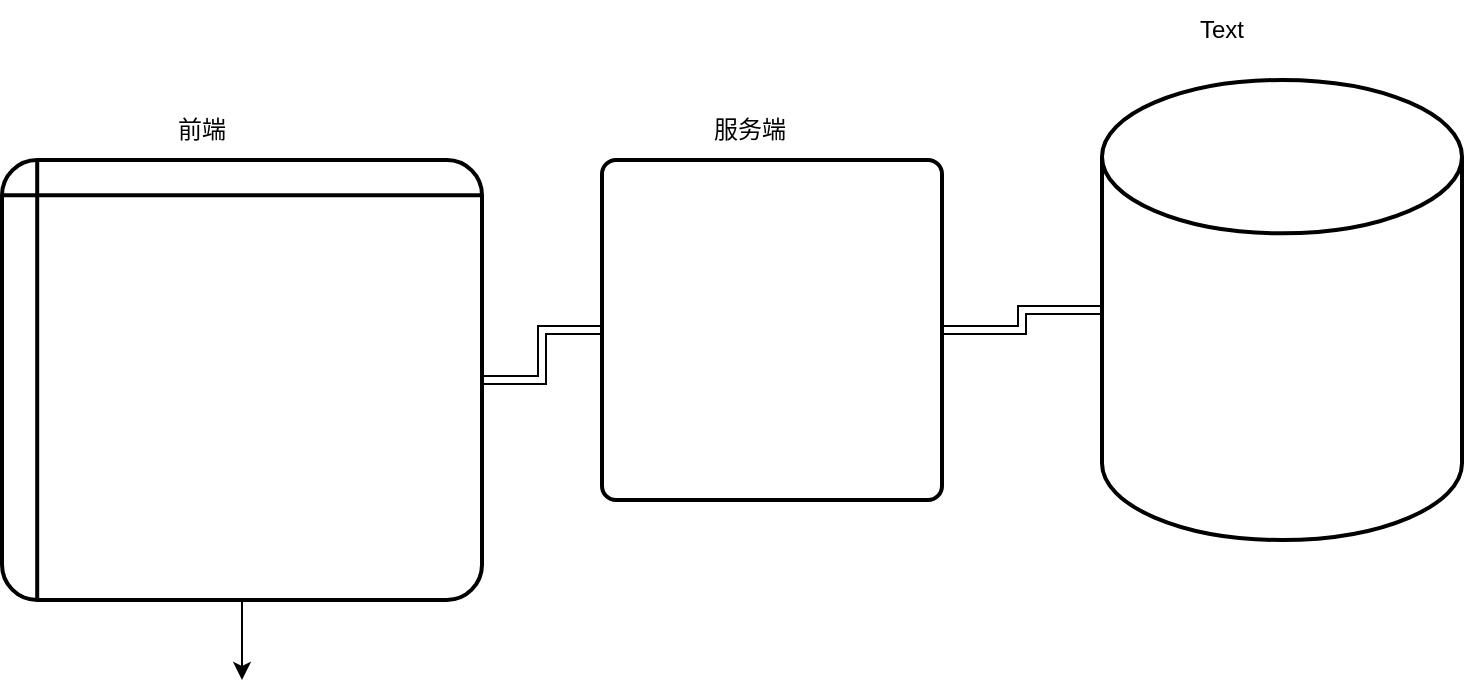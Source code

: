 <mxfile version="20.6.0" type="github"><diagram id="s7kY6uKwzNUNemtJ4oJT" name="Page-1"><mxGraphModel dx="1662" dy="698" grid="1" gridSize="10" guides="1" tooltips="1" connect="1" arrows="1" fold="1" page="1" pageScale="1" pageWidth="827" pageHeight="1169" math="0" shadow="0"><root><mxCell id="0"/><mxCell id="1" parent="0"/><mxCell id="yBTqvPYvoyjNAeLEWmMP-3" value="" style="shape=internalStorage;whiteSpace=wrap;html=1;dx=15;dy=15;rounded=1;arcSize=8;strokeWidth=2;" parent="1" vertex="1"><mxGeometry x="10" y="110" width="240" height="220" as="geometry"/></mxCell><mxCell id="yBTqvPYvoyjNAeLEWmMP-6" value="" style="edgeStyle=orthogonalEdgeStyle;rounded=0;orthogonalLoop=1;jettySize=auto;html=1;shape=link;" parent="1" source="yBTqvPYvoyjNAeLEWmMP-4" target="yBTqvPYvoyjNAeLEWmMP-5" edge="1"><mxGeometry relative="1" as="geometry"/></mxCell><mxCell id="yBTqvPYvoyjNAeLEWmMP-7" value="" style="edgeStyle=orthogonalEdgeStyle;rounded=0;orthogonalLoop=1;jettySize=auto;html=1;shape=link;" parent="1" source="yBTqvPYvoyjNAeLEWmMP-4" target="yBTqvPYvoyjNAeLEWmMP-3" edge="1"><mxGeometry relative="1" as="geometry"/></mxCell><mxCell id="yBTqvPYvoyjNAeLEWmMP-4" value="" style="rounded=1;whiteSpace=wrap;html=1;absoluteArcSize=1;arcSize=14;strokeWidth=2;" parent="1" vertex="1"><mxGeometry x="310" y="110" width="170" height="170" as="geometry"/></mxCell><mxCell id="yBTqvPYvoyjNAeLEWmMP-5" value="" style="strokeWidth=2;html=1;shape=mxgraph.flowchart.database;whiteSpace=wrap;" parent="1" vertex="1"><mxGeometry x="560" y="70" width="180" height="230" as="geometry"/></mxCell><mxCell id="yBTqvPYvoyjNAeLEWmMP-8" value="前端" style="text;html=1;strokeColor=none;fillColor=none;align=center;verticalAlign=middle;whiteSpace=wrap;rounded=0;" parent="1" vertex="1"><mxGeometry x="80" y="80" width="60" height="30" as="geometry"/></mxCell><mxCell id="yBTqvPYvoyjNAeLEWmMP-9" value="服务端" style="text;html=1;strokeColor=none;fillColor=none;align=center;verticalAlign=middle;whiteSpace=wrap;rounded=0;" parent="1" vertex="1"><mxGeometry x="354" y="80" width="60" height="30" as="geometry"/></mxCell><mxCell id="yBTqvPYvoyjNAeLEWmMP-10" value="Text" style="text;html=1;strokeColor=none;fillColor=none;align=center;verticalAlign=middle;whiteSpace=wrap;rounded=0;" parent="1" vertex="1"><mxGeometry x="590" y="30" width="60" height="30" as="geometry"/></mxCell><mxCell id="Hd0vg8nqzLbqBVVaWaFX-1" style="edgeStyle=orthogonalEdgeStyle;rounded=0;orthogonalLoop=1;jettySize=auto;html=1;exitX=0.5;exitY=1;exitDx=0;exitDy=0;" edge="1" parent="1" source="yBTqvPYvoyjNAeLEWmMP-3"><mxGeometry relative="1" as="geometry"><mxPoint x="130" y="370" as="targetPoint"/></mxGeometry></mxCell></root></mxGraphModel></diagram></mxfile>